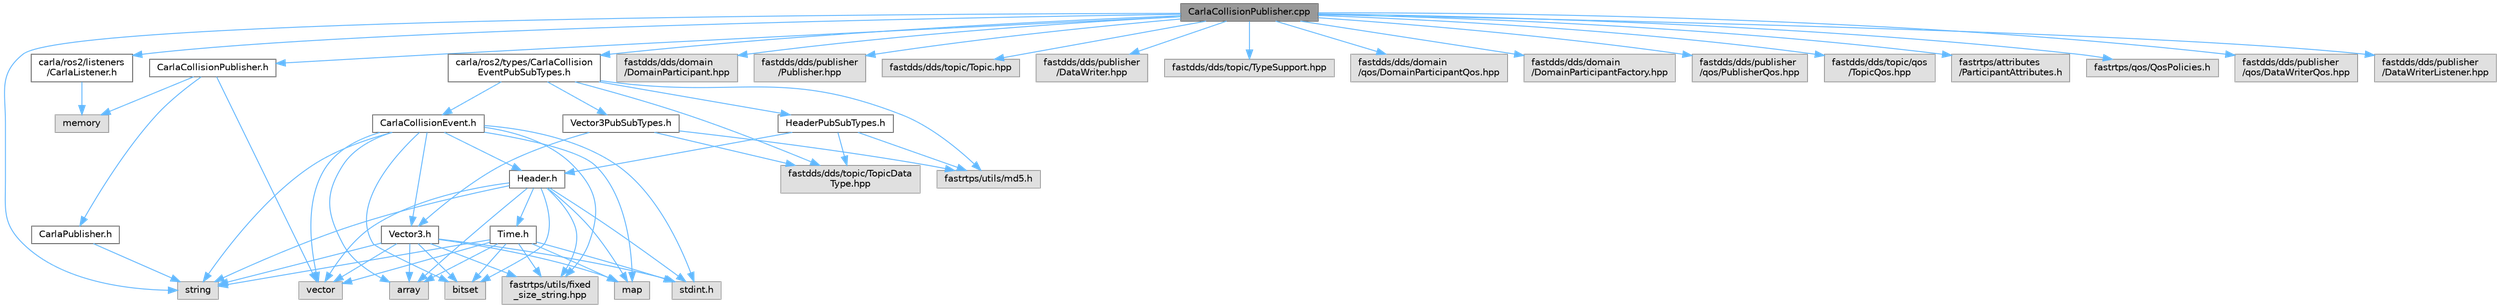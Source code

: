 digraph "CarlaCollisionPublisher.cpp"
{
 // INTERACTIVE_SVG=YES
 // LATEX_PDF_SIZE
  bgcolor="transparent";
  edge [fontname=Helvetica,fontsize=10,labelfontname=Helvetica,labelfontsize=10];
  node [fontname=Helvetica,fontsize=10,shape=box,height=0.2,width=0.4];
  Node1 [id="Node000001",label="CarlaCollisionPublisher.cpp",height=0.2,width=0.4,color="gray40", fillcolor="grey60", style="filled", fontcolor="black",tooltip=" "];
  Node1 -> Node2 [id="edge1_Node000001_Node000002",color="steelblue1",style="solid",tooltip=" "];
  Node2 [id="Node000002",label="CarlaCollisionPublisher.h",height=0.2,width=0.4,color="grey40", fillcolor="white", style="filled",URL="$db/d6e/CarlaCollisionPublisher_8h.html",tooltip=" "];
  Node2 -> Node3 [id="edge2_Node000002_Node000003",color="steelblue1",style="solid",tooltip=" "];
  Node3 [id="Node000003",label="memory",height=0.2,width=0.4,color="grey60", fillcolor="#E0E0E0", style="filled",tooltip=" "];
  Node2 -> Node4 [id="edge3_Node000002_Node000004",color="steelblue1",style="solid",tooltip=" "];
  Node4 [id="Node000004",label="vector",height=0.2,width=0.4,color="grey60", fillcolor="#E0E0E0", style="filled",tooltip=" "];
  Node2 -> Node5 [id="edge4_Node000002_Node000005",color="steelblue1",style="solid",tooltip=" "];
  Node5 [id="Node000005",label="CarlaPublisher.h",height=0.2,width=0.4,color="grey40", fillcolor="white", style="filled",URL="$de/d7a/CarlaPublisher_8h.html",tooltip=" "];
  Node5 -> Node6 [id="edge5_Node000005_Node000006",color="steelblue1",style="solid",tooltip=" "];
  Node6 [id="Node000006",label="string",height=0.2,width=0.4,color="grey60", fillcolor="#E0E0E0", style="filled",tooltip=" "];
  Node1 -> Node6 [id="edge6_Node000001_Node000006",color="steelblue1",style="solid",tooltip=" "];
  Node1 -> Node7 [id="edge7_Node000001_Node000007",color="steelblue1",style="solid",tooltip=" "];
  Node7 [id="Node000007",label="carla/ros2/types/CarlaCollision\lEventPubSubTypes.h",height=0.2,width=0.4,color="grey40", fillcolor="white", style="filled",URL="$df/df6/CarlaCollisionEventPubSubTypes_8h.html",tooltip=" "];
  Node7 -> Node8 [id="edge8_Node000007_Node000008",color="steelblue1",style="solid",tooltip=" "];
  Node8 [id="Node000008",label="fastdds/dds/topic/TopicData\lType.hpp",height=0.2,width=0.4,color="grey60", fillcolor="#E0E0E0", style="filled",tooltip=" "];
  Node7 -> Node9 [id="edge9_Node000007_Node000009",color="steelblue1",style="solid",tooltip=" "];
  Node9 [id="Node000009",label="fastrtps/utils/md5.h",height=0.2,width=0.4,color="grey60", fillcolor="#E0E0E0", style="filled",tooltip=" "];
  Node7 -> Node10 [id="edge10_Node000007_Node000010",color="steelblue1",style="solid",tooltip=" "];
  Node10 [id="Node000010",label="CarlaCollisionEvent.h",height=0.2,width=0.4,color="grey40", fillcolor="white", style="filled",URL="$d7/d0e/CarlaCollisionEvent_8h.html",tooltip=" "];
  Node10 -> Node11 [id="edge11_Node000010_Node000011",color="steelblue1",style="solid",tooltip=" "];
  Node11 [id="Node000011",label="Vector3.h",height=0.2,width=0.4,color="grey40", fillcolor="white", style="filled",URL="$dd/d8c/Vector3_8h.html",tooltip=" "];
  Node11 -> Node12 [id="edge12_Node000011_Node000012",color="steelblue1",style="solid",tooltip=" "];
  Node12 [id="Node000012",label="fastrtps/utils/fixed\l_size_string.hpp",height=0.2,width=0.4,color="grey60", fillcolor="#E0E0E0", style="filled",tooltip=" "];
  Node11 -> Node13 [id="edge13_Node000011_Node000013",color="steelblue1",style="solid",tooltip=" "];
  Node13 [id="Node000013",label="stdint.h",height=0.2,width=0.4,color="grey60", fillcolor="#E0E0E0", style="filled",tooltip=" "];
  Node11 -> Node14 [id="edge14_Node000011_Node000014",color="steelblue1",style="solid",tooltip=" "];
  Node14 [id="Node000014",label="array",height=0.2,width=0.4,color="grey60", fillcolor="#E0E0E0", style="filled",tooltip=" "];
  Node11 -> Node6 [id="edge15_Node000011_Node000006",color="steelblue1",style="solid",tooltip=" "];
  Node11 -> Node4 [id="edge16_Node000011_Node000004",color="steelblue1",style="solid",tooltip=" "];
  Node11 -> Node15 [id="edge17_Node000011_Node000015",color="steelblue1",style="solid",tooltip=" "];
  Node15 [id="Node000015",label="map",height=0.2,width=0.4,color="grey60", fillcolor="#E0E0E0", style="filled",tooltip=" "];
  Node11 -> Node16 [id="edge18_Node000011_Node000016",color="steelblue1",style="solid",tooltip=" "];
  Node16 [id="Node000016",label="bitset",height=0.2,width=0.4,color="grey60", fillcolor="#E0E0E0", style="filled",tooltip=" "];
  Node10 -> Node17 [id="edge19_Node000010_Node000017",color="steelblue1",style="solid",tooltip=" "];
  Node17 [id="Node000017",label="Header.h",height=0.2,width=0.4,color="grey40", fillcolor="white", style="filled",URL="$d3/d6a/Header_8h.html",tooltip=" "];
  Node17 -> Node18 [id="edge20_Node000017_Node000018",color="steelblue1",style="solid",tooltip=" "];
  Node18 [id="Node000018",label="Time.h",height=0.2,width=0.4,color="grey40", fillcolor="white", style="filled",URL="$d9/d3d/ros2_2types_2Time_8h.html",tooltip=" "];
  Node18 -> Node12 [id="edge21_Node000018_Node000012",color="steelblue1",style="solid",tooltip=" "];
  Node18 -> Node13 [id="edge22_Node000018_Node000013",color="steelblue1",style="solid",tooltip=" "];
  Node18 -> Node14 [id="edge23_Node000018_Node000014",color="steelblue1",style="solid",tooltip=" "];
  Node18 -> Node6 [id="edge24_Node000018_Node000006",color="steelblue1",style="solid",tooltip=" "];
  Node18 -> Node4 [id="edge25_Node000018_Node000004",color="steelblue1",style="solid",tooltip=" "];
  Node18 -> Node15 [id="edge26_Node000018_Node000015",color="steelblue1",style="solid",tooltip=" "];
  Node18 -> Node16 [id="edge27_Node000018_Node000016",color="steelblue1",style="solid",tooltip=" "];
  Node17 -> Node12 [id="edge28_Node000017_Node000012",color="steelblue1",style="solid",tooltip=" "];
  Node17 -> Node13 [id="edge29_Node000017_Node000013",color="steelblue1",style="solid",tooltip=" "];
  Node17 -> Node14 [id="edge30_Node000017_Node000014",color="steelblue1",style="solid",tooltip=" "];
  Node17 -> Node6 [id="edge31_Node000017_Node000006",color="steelblue1",style="solid",tooltip=" "];
  Node17 -> Node4 [id="edge32_Node000017_Node000004",color="steelblue1",style="solid",tooltip=" "];
  Node17 -> Node15 [id="edge33_Node000017_Node000015",color="steelblue1",style="solid",tooltip=" "];
  Node17 -> Node16 [id="edge34_Node000017_Node000016",color="steelblue1",style="solid",tooltip=" "];
  Node10 -> Node12 [id="edge35_Node000010_Node000012",color="steelblue1",style="solid",tooltip=" "];
  Node10 -> Node13 [id="edge36_Node000010_Node000013",color="steelblue1",style="solid",tooltip=" "];
  Node10 -> Node14 [id="edge37_Node000010_Node000014",color="steelblue1",style="solid",tooltip=" "];
  Node10 -> Node6 [id="edge38_Node000010_Node000006",color="steelblue1",style="solid",tooltip=" "];
  Node10 -> Node4 [id="edge39_Node000010_Node000004",color="steelblue1",style="solid",tooltip=" "];
  Node10 -> Node15 [id="edge40_Node000010_Node000015",color="steelblue1",style="solid",tooltip=" "];
  Node10 -> Node16 [id="edge41_Node000010_Node000016",color="steelblue1",style="solid",tooltip=" "];
  Node7 -> Node19 [id="edge42_Node000007_Node000019",color="steelblue1",style="solid",tooltip=" "];
  Node19 [id="Node000019",label="Vector3PubSubTypes.h",height=0.2,width=0.4,color="grey40", fillcolor="white", style="filled",URL="$d5/dc7/Vector3PubSubTypes_8h.html",tooltip=" "];
  Node19 -> Node8 [id="edge43_Node000019_Node000008",color="steelblue1",style="solid",tooltip=" "];
  Node19 -> Node9 [id="edge44_Node000019_Node000009",color="steelblue1",style="solid",tooltip=" "];
  Node19 -> Node11 [id="edge45_Node000019_Node000011",color="steelblue1",style="solid",tooltip=" "];
  Node7 -> Node20 [id="edge46_Node000007_Node000020",color="steelblue1",style="solid",tooltip=" "];
  Node20 [id="Node000020",label="HeaderPubSubTypes.h",height=0.2,width=0.4,color="grey40", fillcolor="white", style="filled",URL="$d0/dda/HeaderPubSubTypes_8h.html",tooltip=" "];
  Node20 -> Node8 [id="edge47_Node000020_Node000008",color="steelblue1",style="solid",tooltip=" "];
  Node20 -> Node9 [id="edge48_Node000020_Node000009",color="steelblue1",style="solid",tooltip=" "];
  Node20 -> Node17 [id="edge49_Node000020_Node000017",color="steelblue1",style="solid",tooltip=" "];
  Node1 -> Node21 [id="edge50_Node000001_Node000021",color="steelblue1",style="solid",tooltip=" "];
  Node21 [id="Node000021",label="carla/ros2/listeners\l/CarlaListener.h",height=0.2,width=0.4,color="grey40", fillcolor="white", style="filled",URL="$d1/d24/CarlaListener_8h.html",tooltip=" "];
  Node21 -> Node3 [id="edge51_Node000021_Node000003",color="steelblue1",style="solid",tooltip=" "];
  Node1 -> Node22 [id="edge52_Node000001_Node000022",color="steelblue1",style="solid",tooltip=" "];
  Node22 [id="Node000022",label="fastdds/dds/domain\l/DomainParticipant.hpp",height=0.2,width=0.4,color="grey60", fillcolor="#E0E0E0", style="filled",tooltip=" "];
  Node1 -> Node23 [id="edge53_Node000001_Node000023",color="steelblue1",style="solid",tooltip=" "];
  Node23 [id="Node000023",label="fastdds/dds/publisher\l/Publisher.hpp",height=0.2,width=0.4,color="grey60", fillcolor="#E0E0E0", style="filled",tooltip=" "];
  Node1 -> Node24 [id="edge54_Node000001_Node000024",color="steelblue1",style="solid",tooltip=" "];
  Node24 [id="Node000024",label="fastdds/dds/topic/Topic.hpp",height=0.2,width=0.4,color="grey60", fillcolor="#E0E0E0", style="filled",tooltip=" "];
  Node1 -> Node25 [id="edge55_Node000001_Node000025",color="steelblue1",style="solid",tooltip=" "];
  Node25 [id="Node000025",label="fastdds/dds/publisher\l/DataWriter.hpp",height=0.2,width=0.4,color="grey60", fillcolor="#E0E0E0", style="filled",tooltip=" "];
  Node1 -> Node26 [id="edge56_Node000001_Node000026",color="steelblue1",style="solid",tooltip=" "];
  Node26 [id="Node000026",label="fastdds/dds/topic/TypeSupport.hpp",height=0.2,width=0.4,color="grey60", fillcolor="#E0E0E0", style="filled",tooltip=" "];
  Node1 -> Node27 [id="edge57_Node000001_Node000027",color="steelblue1",style="solid",tooltip=" "];
  Node27 [id="Node000027",label="fastdds/dds/domain\l/qos/DomainParticipantQos.hpp",height=0.2,width=0.4,color="grey60", fillcolor="#E0E0E0", style="filled",tooltip=" "];
  Node1 -> Node28 [id="edge58_Node000001_Node000028",color="steelblue1",style="solid",tooltip=" "];
  Node28 [id="Node000028",label="fastdds/dds/domain\l/DomainParticipantFactory.hpp",height=0.2,width=0.4,color="grey60", fillcolor="#E0E0E0", style="filled",tooltip=" "];
  Node1 -> Node29 [id="edge59_Node000001_Node000029",color="steelblue1",style="solid",tooltip=" "];
  Node29 [id="Node000029",label="fastdds/dds/publisher\l/qos/PublisherQos.hpp",height=0.2,width=0.4,color="grey60", fillcolor="#E0E0E0", style="filled",tooltip=" "];
  Node1 -> Node30 [id="edge60_Node000001_Node000030",color="steelblue1",style="solid",tooltip=" "];
  Node30 [id="Node000030",label="fastdds/dds/topic/qos\l/TopicQos.hpp",height=0.2,width=0.4,color="grey60", fillcolor="#E0E0E0", style="filled",tooltip=" "];
  Node1 -> Node31 [id="edge61_Node000001_Node000031",color="steelblue1",style="solid",tooltip=" "];
  Node31 [id="Node000031",label="fastrtps/attributes\l/ParticipantAttributes.h",height=0.2,width=0.4,color="grey60", fillcolor="#E0E0E0", style="filled",tooltip=" "];
  Node1 -> Node32 [id="edge62_Node000001_Node000032",color="steelblue1",style="solid",tooltip=" "];
  Node32 [id="Node000032",label="fastrtps/qos/QosPolicies.h",height=0.2,width=0.4,color="grey60", fillcolor="#E0E0E0", style="filled",tooltip=" "];
  Node1 -> Node33 [id="edge63_Node000001_Node000033",color="steelblue1",style="solid",tooltip=" "];
  Node33 [id="Node000033",label="fastdds/dds/publisher\l/qos/DataWriterQos.hpp",height=0.2,width=0.4,color="grey60", fillcolor="#E0E0E0", style="filled",tooltip=" "];
  Node1 -> Node34 [id="edge64_Node000001_Node000034",color="steelblue1",style="solid",tooltip=" "];
  Node34 [id="Node000034",label="fastdds/dds/publisher\l/DataWriterListener.hpp",height=0.2,width=0.4,color="grey60", fillcolor="#E0E0E0", style="filled",tooltip=" "];
}
